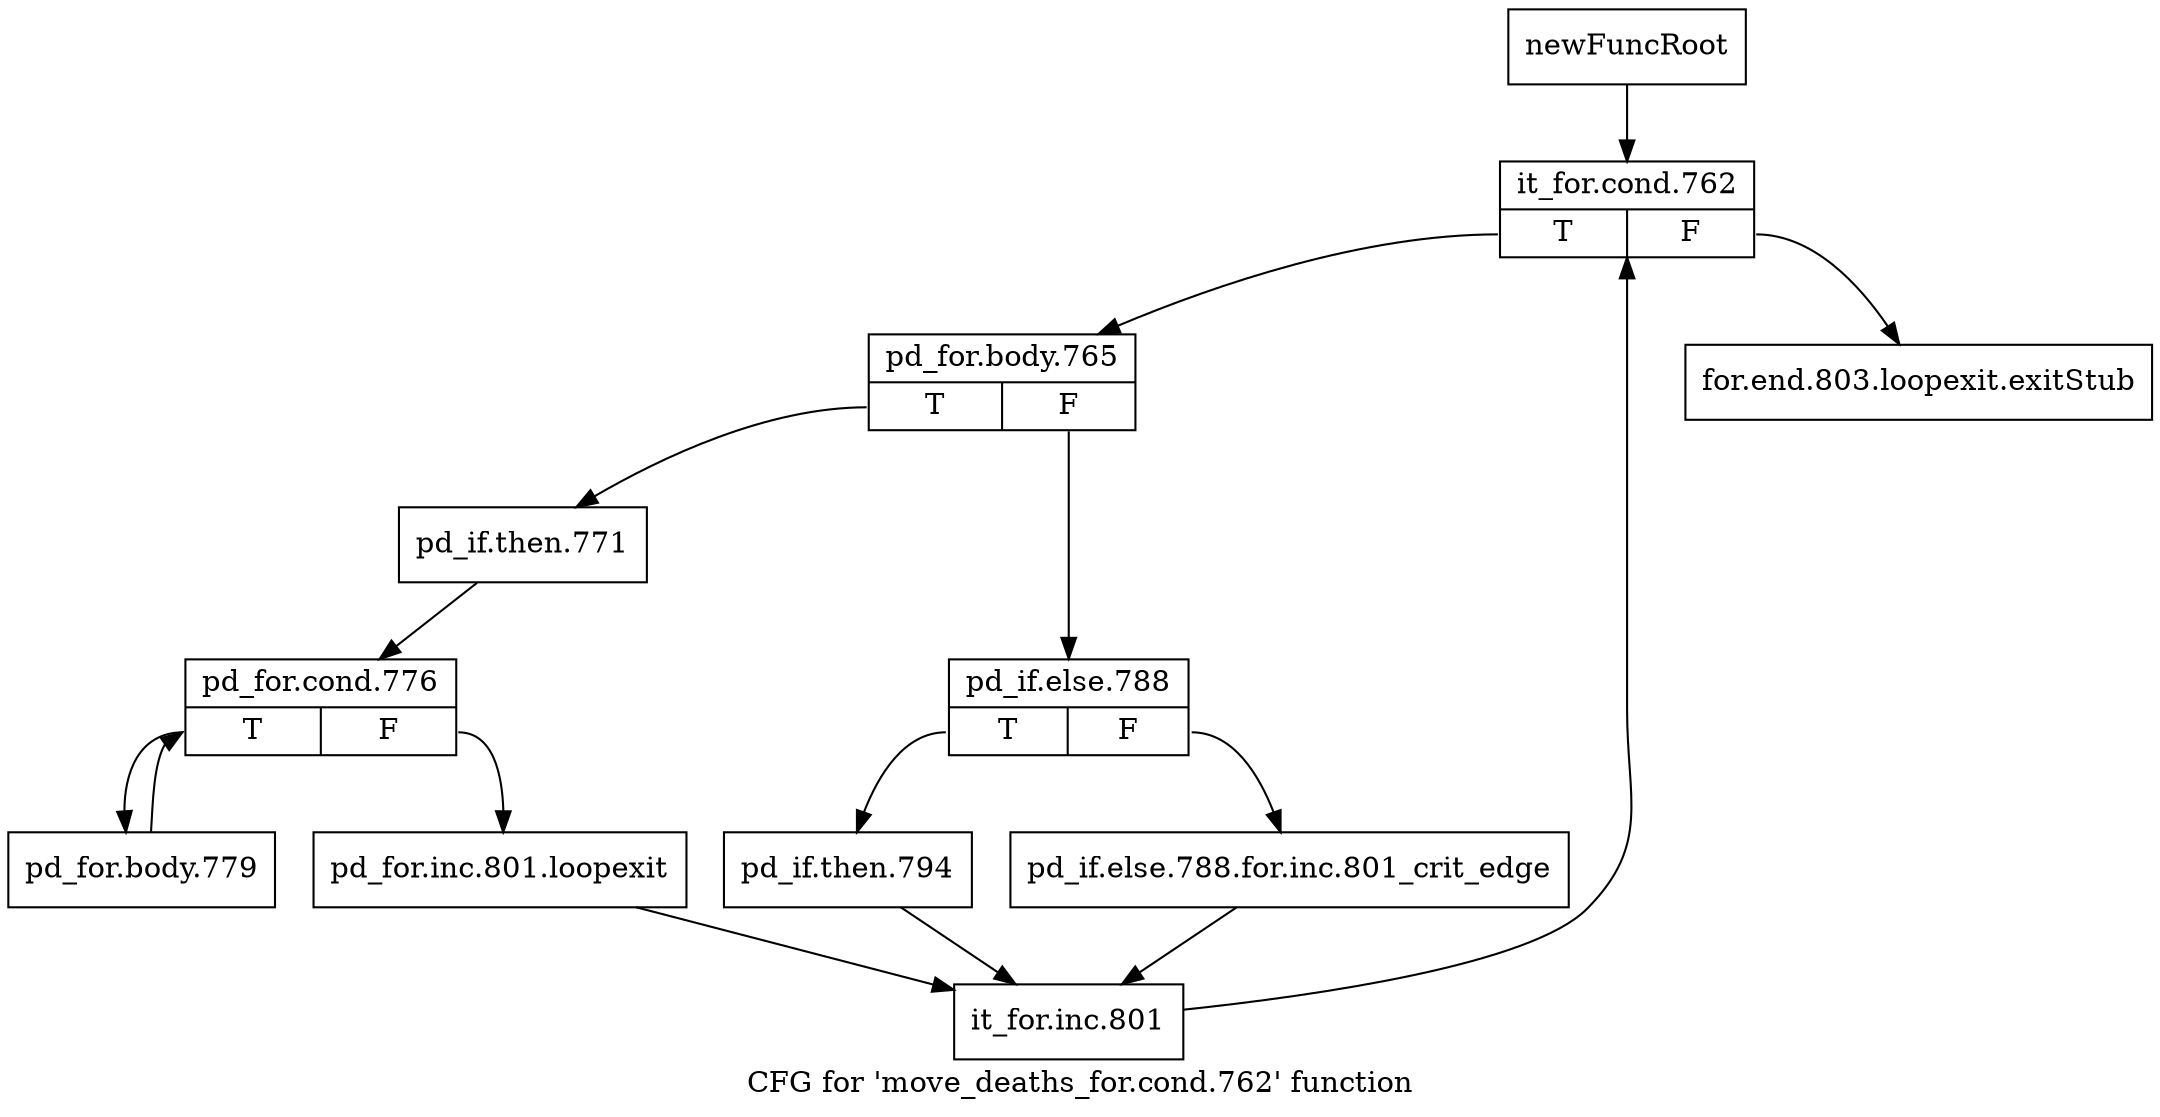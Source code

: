 digraph "CFG for 'move_deaths_for.cond.762' function" {
	label="CFG for 'move_deaths_for.cond.762' function";

	Node0xa6acdb0 [shape=record,label="{newFuncRoot}"];
	Node0xa6acdb0 -> Node0xa6ace50;
	Node0xa6ace00 [shape=record,label="{for.end.803.loopexit.exitStub}"];
	Node0xa6ace50 [shape=record,label="{it_for.cond.762|{<s0>T|<s1>F}}"];
	Node0xa6ace50:s0 -> Node0xa6acea0;
	Node0xa6ace50:s1 -> Node0xa6ace00;
	Node0xa6acea0 [shape=record,label="{pd_for.body.765|{<s0>T|<s1>F}}"];
	Node0xa6acea0:s0 -> Node0xa6acfe0;
	Node0xa6acea0:s1 -> Node0xa6acef0;
	Node0xa6acef0 [shape=record,label="{pd_if.else.788|{<s0>T|<s1>F}}"];
	Node0xa6acef0:s0 -> Node0xa6acf90;
	Node0xa6acef0:s1 -> Node0xa6acf40;
	Node0xa6acf40 [shape=record,label="{pd_if.else.788.for.inc.801_crit_edge}"];
	Node0xa6acf40 -> Node0xa6ad0d0;
	Node0xa6acf90 [shape=record,label="{pd_if.then.794}"];
	Node0xa6acf90 -> Node0xa6ad0d0;
	Node0xa6acfe0 [shape=record,label="{pd_if.then.771}"];
	Node0xa6acfe0 -> Node0xa6ad030;
	Node0xa6ad030 [shape=record,label="{pd_for.cond.776|{<s0>T|<s1>F}}"];
	Node0xa6ad030:s0 -> Node0xa6ad120;
	Node0xa6ad030:s1 -> Node0xa6ad080;
	Node0xa6ad080 [shape=record,label="{pd_for.inc.801.loopexit}"];
	Node0xa6ad080 -> Node0xa6ad0d0;
	Node0xa6ad0d0 [shape=record,label="{it_for.inc.801}"];
	Node0xa6ad0d0 -> Node0xa6ace50;
	Node0xa6ad120 [shape=record,label="{pd_for.body.779}"];
	Node0xa6ad120 -> Node0xa6ad030;
}
